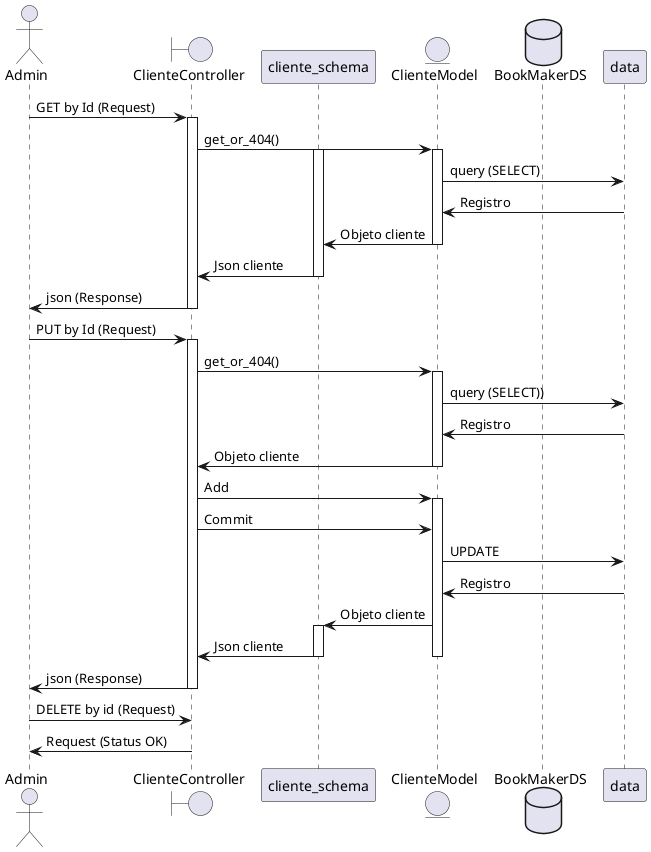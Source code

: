 @startuml
actor Admin
boundary ClienteController
participant cliente_schema
entity ClienteModel
database BookMakerDS
Admin -> ClienteController: GET by Id (Request)
activate ClienteController
ClienteController -> ClienteModel: get_or_404()
activate cliente_schema
activate ClienteModel
ClienteModel -> data: query (SELECT)
ClienteModel <- data: Registro
cliente_schema <- ClienteModel: Objeto cliente
deactivate ClienteModel
ClienteController <- cliente_schema: Json cliente
deactivate cliente_schema
Admin <- ClienteController: json (Response)
deactivate ClienteController
Admin -> ClienteController: PUT by Id (Request)
activate ClienteController
ClienteController -> ClienteModel: get_or_404()
activate ClienteModel
ClienteModel -> data: query (SELECT))
ClienteModel <- data: Registro
ClienteController <- ClienteModel: Objeto cliente
deactivate ClienteModel
ClienteController -> ClienteModel: Add
activate ClienteModel
ClienteController -> ClienteModel: Commit
ClienteModel -> data: UPDATE
ClienteModel <- data: Registro
cliente_schema <- ClienteModel :Objeto cliente
activate cliente_schema
ClienteController <- cliente_schema: Json cliente
deactivate ClienteModel

deactivate cliente_schema
Admin <- ClienteController: json (Response)
deactivate ClienteController
Admin -> ClienteController: DELETE by id (Request)
Admin <- ClienteController: Request (Status OK)
@enduml